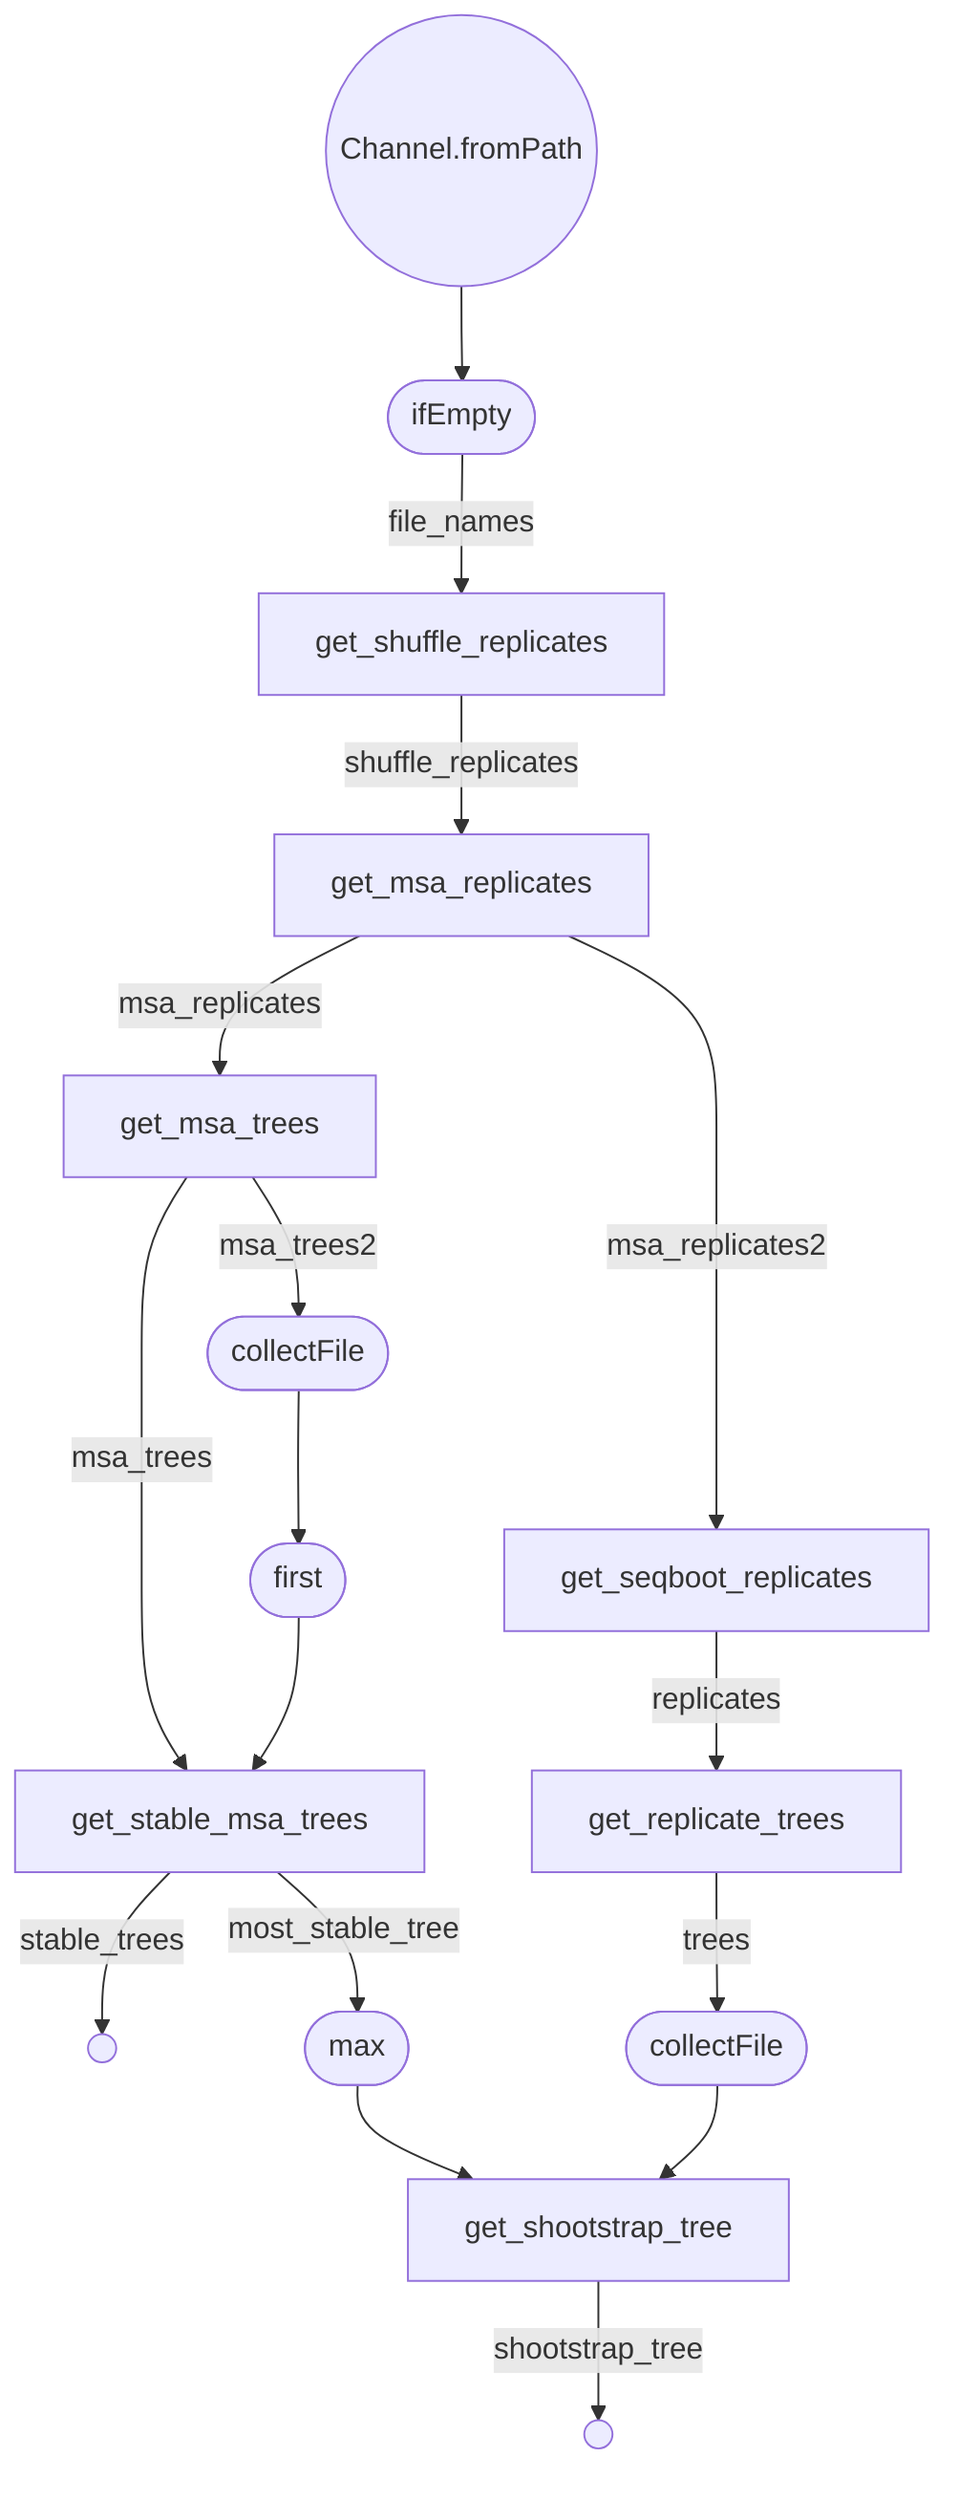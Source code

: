 flowchart TD
    p0((Channel.fromPath))
    p1([ifEmpty])
    p2[get_shuffle_replicates]
    p3[get_msa_replicates]
    p4[get_msa_trees]
    p5([collectFile])
    p6([first])
    p7[get_stable_msa_trees]
    p8(( ))
    p9[get_seqboot_replicates]
    p10[get_replicate_trees]
    p11([collectFile])
    p12([max])
    p13[get_shootstrap_tree]
    p14(( ))
    p0 --> p1
    p1 -->|file_names| p2
    p2 -->|shuffle_replicates| p3
    p3 -->|msa_replicates| p4
    p3 -->|msa_replicates2| p9
    p4 -->|msa_trees| p7
    p4 -->|msa_trees2| p5
    p5 --> p6
    p6 --> p7
    p7 -->|stable_trees| p8
    p7 -->|most_stable_tree| p12
    p9 -->|replicates| p10
    p10 -->|trees| p11
    p11 --> p13
    p12 --> p13
    p13 -->|shootstrap_tree| p14